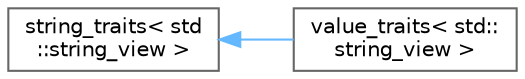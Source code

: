 digraph "Graphical Class Hierarchy"
{
 // LATEX_PDF_SIZE
  bgcolor="transparent";
  edge [fontname=Helvetica,fontsize=10,labelfontname=Helvetica,labelfontsize=10];
  node [fontname=Helvetica,fontsize=10,shape=box,height=0.2,width=0.4];
  rankdir="LR";
  Node0 [id="Node000000",label="string_traits\< std\l::string_view \>",height=0.2,width=0.4,color="grey40", fillcolor="white", style="filled",URL="$structstring__traits.html",tooltip=" "];
  Node0 -> Node1 [id="edge476_Node000000_Node000001",dir="back",color="steelblue1",style="solid",tooltip=" "];
  Node1 [id="Node000001",label="value_traits\< std::\lstring_view \>",height=0.2,width=0.4,color="grey40", fillcolor="white", style="filled",URL="$structvalue__traits_3_01std_1_1string__view_01_4.html",tooltip=" "];
}
